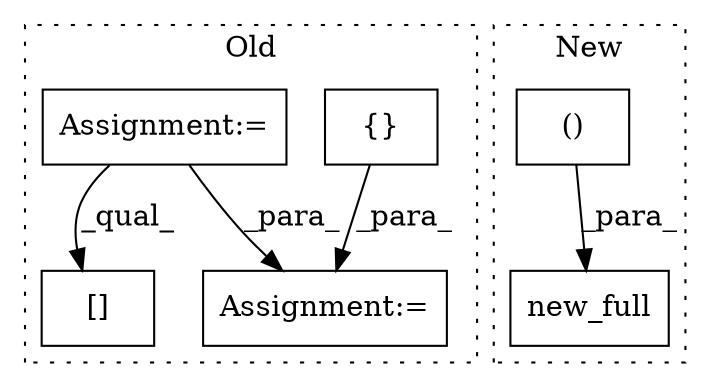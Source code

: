 digraph G {
subgraph cluster0 {
1 [label="{}" a="4" s="829,833" l="1,1" shape="box"];
4 [label="Assignment:=" a="7" s="773" l="1" shape="box"];
5 [label="Assignment:=" a="7" s="690" l="1" shape="box"];
6 [label="[]" a="2" s="725,735" l="7,1" shape="box"];
label = "Old";
style="dotted";
}
subgraph cluster1 {
2 [label="new_full" a="32" s="591,633" l="14,1" shape="box"];
3 [label="()" a="106" s="605" l="25" shape="box"];
label = "New";
style="dotted";
}
1 -> 4 [label="_para_"];
3 -> 2 [label="_para_"];
5 -> 4 [label="_para_"];
5 -> 6 [label="_qual_"];
}